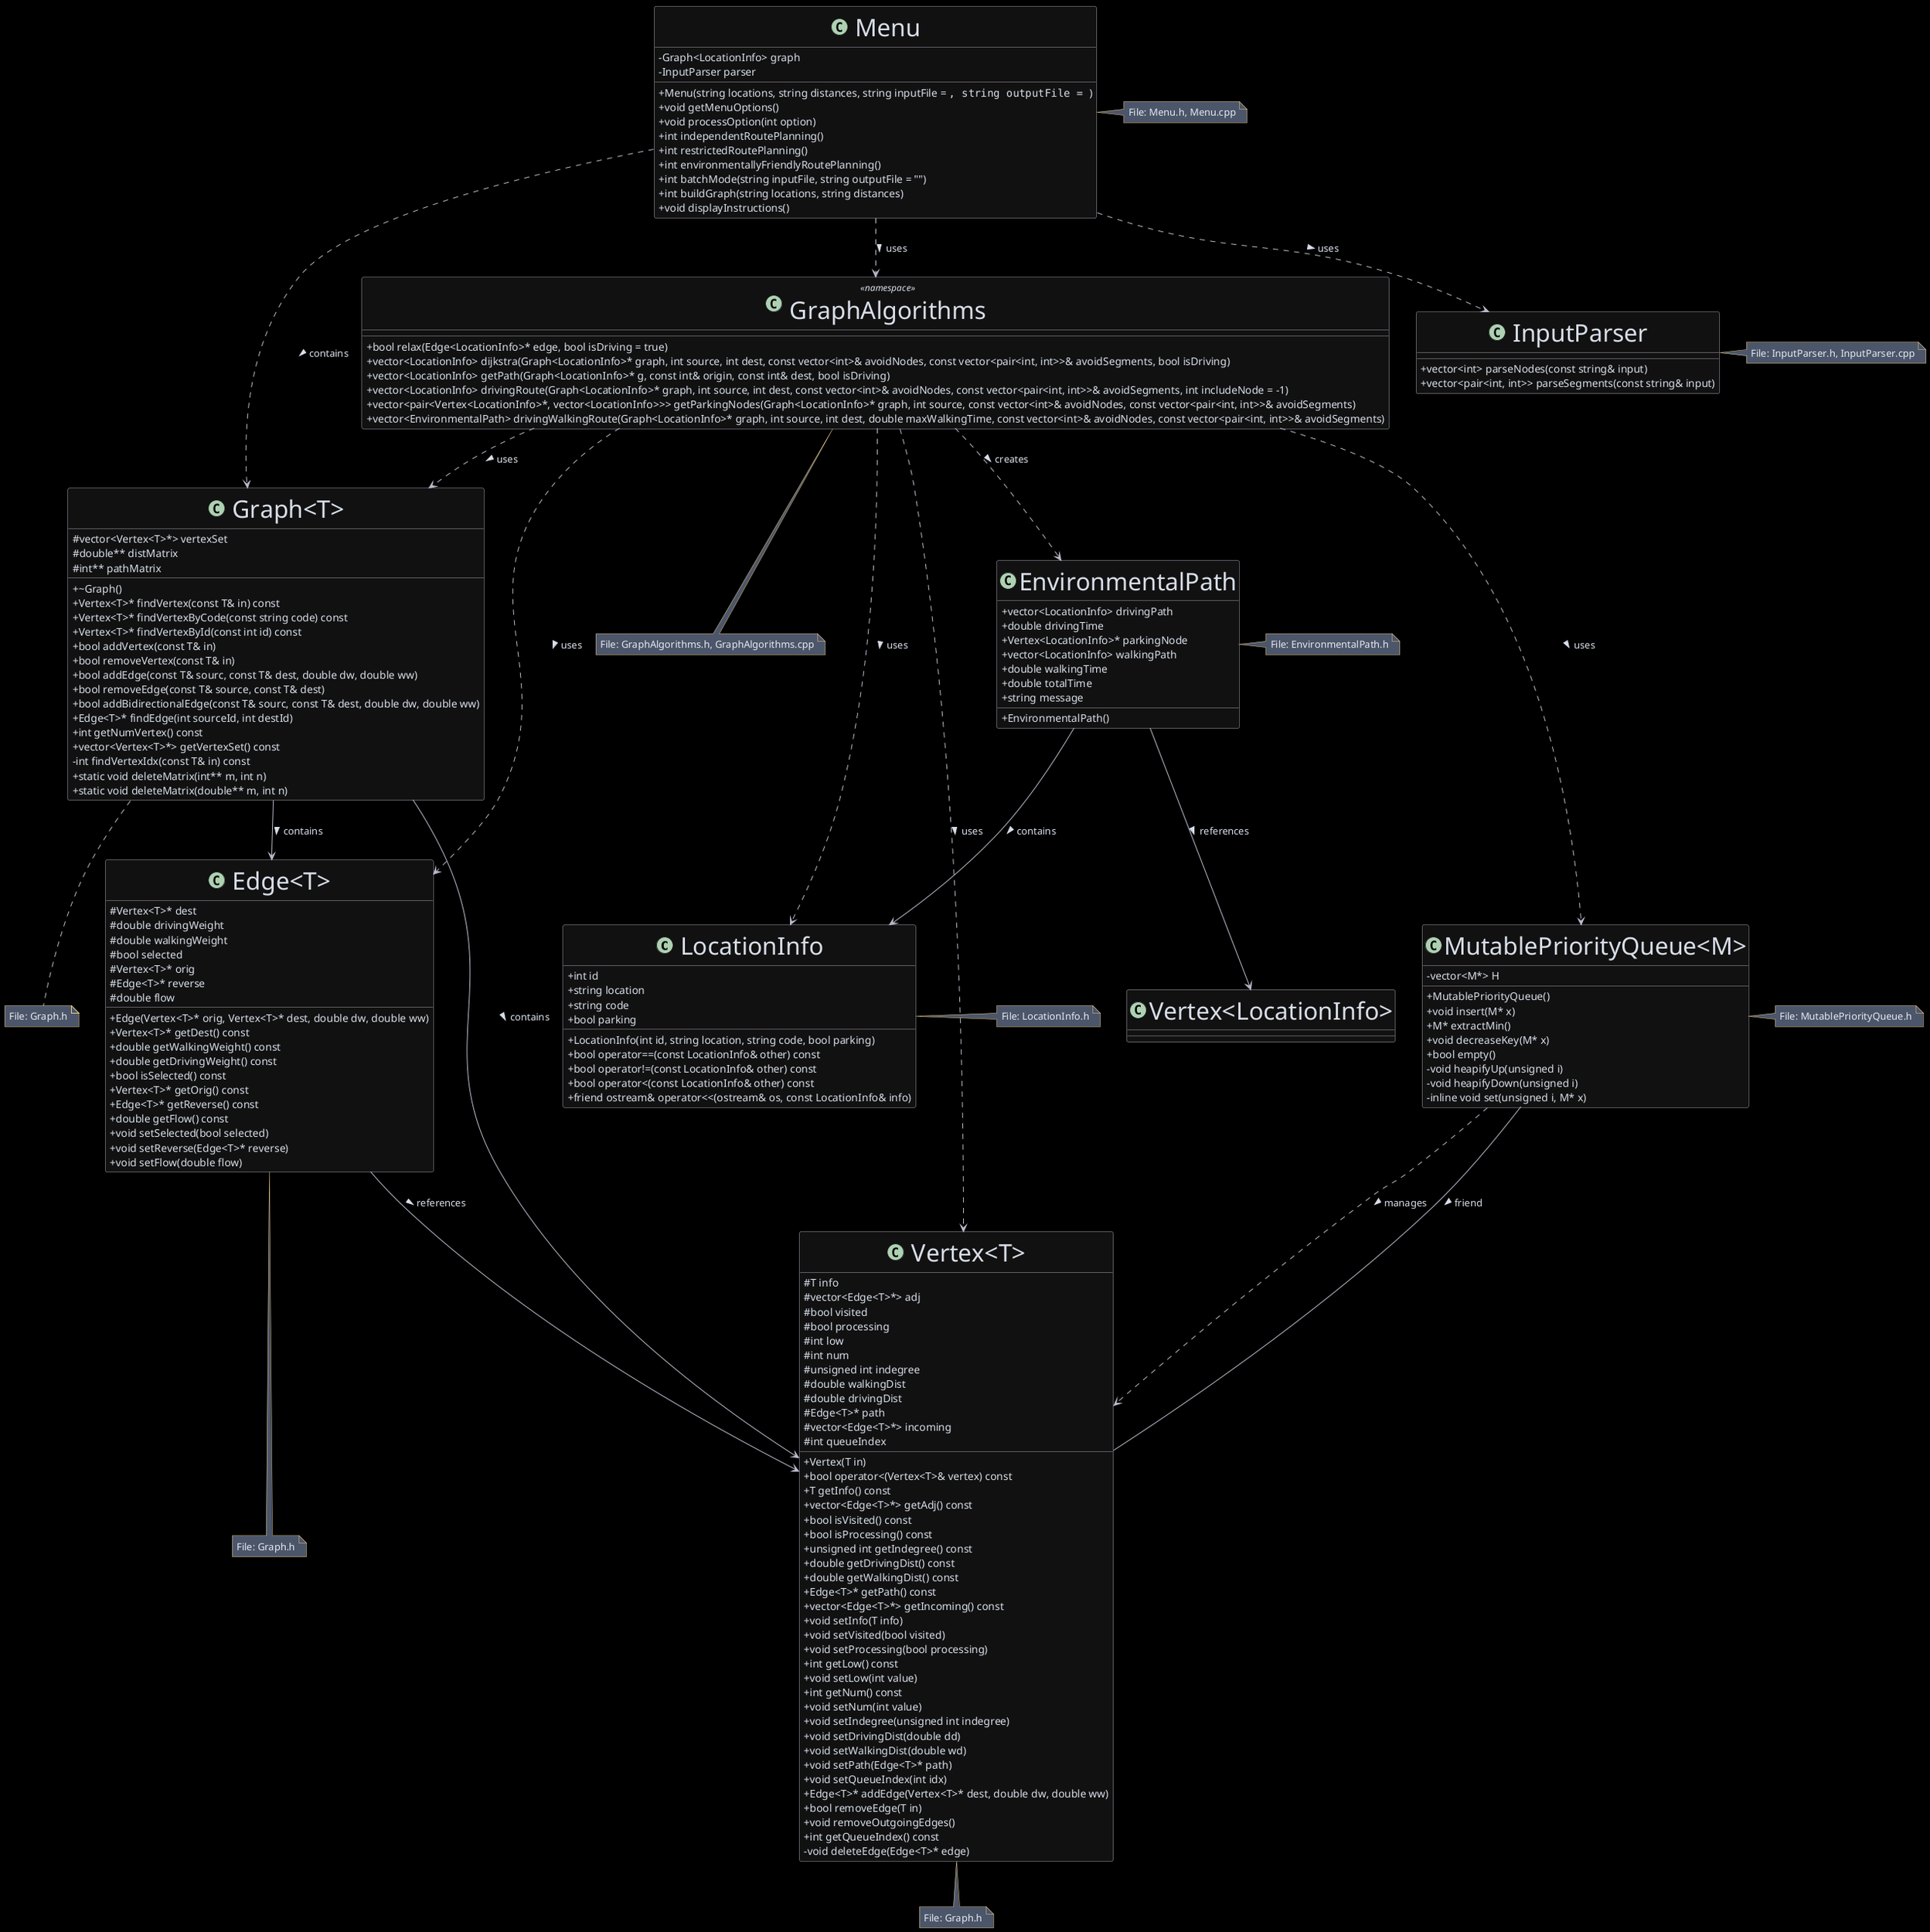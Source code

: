 @startuml "Route Planning System Class Diagram"

skinparam classAttributeIconSize 0
skinparam classFontSize 32
skinparam backgroundColor #000000
skinparam class {
  BackgroundColor #111111
  ArrowColor #aaaabb
  BorderColor #aaaabb
  FontColor #ECEFF4
  AttributeFontColor #D8DEE9
  StereotypeFontColor #D8DEE9
}
skinparam stereotypeCBackgroundColor #4C566A
skinparam packageBackgroundColor #3B4252
skinparam packageBorderColor #81A1C1
skinparam noteBorderColor #EBCB8B
skinparam noteBackgroundColor #4C566A
skinparam noteFontColor #E5E9F0
skinparam ArrowColor #bbbbcc
skinparam ArrowFontColor #D8DEE9

  class LocationInfo {
    ' Attributes
    +int id
    +string location
    +string code
    +bool parking
    
    ' Constructor and methods
    +LocationInfo(int id, string location, string code, bool parking)
    +bool operator==(const LocationInfo& other) const
    +bool operator!=(const LocationInfo& other) const
    +bool operator<(const LocationInfo& other) const
    +friend ostream& operator<<(ostream& os, const LocationInfo& info)
  }
  
  note right of LocationInfo
    File: LocationInfo.h
  end note
  
  ' EnvironmentalPath struct
  class EnvironmentalPath {
    ' Attributes
    +vector<LocationInfo> drivingPath
    +double drivingTime
    +Vertex<LocationInfo>* parkingNode
    +vector<LocationInfo> walkingPath
    +double walkingTime
    +double totalTime
    +string message
    
    ' Constructor
    +EnvironmentalPath()
  }
  
  note right of EnvironmentalPath
    File: EnvironmentalPath.h
  end note
  
  ' MutablePriorityQueue class
  class "MutablePriorityQueue<M>" {
    ' Attributes
    -vector<M*> H
    
    ' Constructor and methods
    +MutablePriorityQueue()
    +void insert(M* x)
    +M* extractMin()
    +void decreaseKey(M* x)
    +bool empty()
    -void heapifyUp(unsigned i)
    -void heapifyDown(unsigned i)
    -inline void set(unsigned i, M* x)
  }
  
  note right of "MutablePriorityQueue<M>"
    File: MutablePriorityQueue.h
  end note
  
  ' Vertex class
  class "Vertex<T>" {
    ' Attributes
    #T info
    #vector<Edge<T>*> adj
    #bool visited
    #bool processing
    #int low
    #int num
    #unsigned int indegree
    #double walkingDist
    #double drivingDist
    #Edge<T>* path
    #vector<Edge<T>*> incoming
    #int queueIndex
    
    ' Constructor and methods
    +Vertex(T in)
    +bool operator<(Vertex<T>& vertex) const
    +T getInfo() const
    +vector<Edge<T>*> getAdj() const
    +bool isVisited() const
    +bool isProcessing() const
    +unsigned int getIndegree() const
    +double getDrivingDist() const
    +double getWalkingDist() const
    +Edge<T>* getPath() const
    +vector<Edge<T>*> getIncoming() const
    +void setInfo(T info)
    +void setVisited(bool visited)
    +void setProcessing(bool processing)
    +int getLow() const
    +void setLow(int value)
    +int getNum() const
    +void setNum(int value)
    +void setIndegree(unsigned int indegree)
    +void setDrivingDist(double dd)
    +void setWalkingDist(double wd)
    +void setPath(Edge<T>* path)
    +void setQueueIndex(int idx)
    +Edge<T>* addEdge(Vertex<T>* dest, double dw, double ww)
    +bool removeEdge(T in)
    +void removeOutgoingEdges()
    +int getQueueIndex() const
    -void deleteEdge(Edge<T>* edge)
  }
  
  note bottom of "Vertex<T>"
    File: Graph.h
  end note
  
  ' Edge class
  class "Edge<T>" {
    ' Attributes
    #Vertex<T>* dest
    #double drivingWeight
    #double walkingWeight
    #bool selected
    #Vertex<T>* orig
    #Edge<T>* reverse
    #double flow
    
    ' Constructor and methods
    +Edge(Vertex<T>* orig, Vertex<T>* dest, double dw, double ww)
    +Vertex<T>* getDest() const
    +double getWalkingWeight() const
    +double getDrivingWeight() const
    +bool isSelected() const
    +Vertex<T>* getOrig() const
    +Edge<T>* getReverse() const
    +double getFlow() const
    +void setSelected(bool selected)
    +void setReverse(Edge<T>* reverse)
    +void setFlow(double flow)
  }
  
  note bottom of "Edge<T>"
    File: Graph.h
  end note
  
  ' Graph class
  class "Graph<T>" {
    ' Attributes
    #vector<Vertex<T>*> vertexSet
    #double** distMatrix
    #int** pathMatrix
    
    ' Constructor and methods
    +~Graph()
    +Vertex<T>* findVertex(const T& in) const
    +Vertex<T>* findVertexByCode(const string code) const
    +Vertex<T>* findVertexById(const int id) const
    +bool addVertex(const T& in)
    +bool removeVertex(const T& in)
    +bool addEdge(const T& sourc, const T& dest, double dw, double ww)
    +bool removeEdge(const T& source, const T& dest)
    +bool addBidirectionalEdge(const T& sourc, const T& dest, double dw, double ww)
    +Edge<T>* findEdge(int sourceId, int destId)
    +int getNumVertex() const
    +vector<Vertex<T>*> getVertexSet() const
    -int findVertexIdx(const T& in) const
    +static void deleteMatrix(int** m, int n)
    +static void deleteMatrix(double** m, int n)
  }
  
  note bottom of "Graph<T>"
    File: Graph.h
  end note


class "GraphAlgorithms" <<namespace>> {
    +bool relax(Edge<LocationInfo>* edge, bool isDriving = true)
    +vector<LocationInfo> dijkstra(Graph<LocationInfo>* graph, int source, int dest, const vector<int>& avoidNodes, const vector<pair<int, int>>& avoidSegments, bool isDriving)
    +vector<LocationInfo> getPath(Graph<LocationInfo>* g, const int& origin, const int& dest, bool isDriving)
    +vector<LocationInfo> drivingRoute(Graph<LocationInfo>* graph, int source, int dest, const vector<int>& avoidNodes, const vector<pair<int, int>>& avoidSegments, int includeNode = -1)
    +vector<pair<Vertex<LocationInfo>*, vector<LocationInfo>>> getParkingNodes(Graph<LocationInfo>* graph, int source, const vector<int>& avoidNodes, const vector<pair<int, int>>& avoidSegments)
    +vector<EnvironmentalPath> drivingWalkingRoute(Graph<LocationInfo>* graph, int source, int dest, double maxWalkingTime, const vector<int>& avoidNodes, const vector<pair<int, int>>& avoidSegments)
  }
  
  note bottom of "GraphAlgorithms"
    File: GraphAlgorithms.h, GraphAlgorithms.cpp
  end note


  class InputParser {
    +vector<int> parseNodes(const string& input)
    +vector<pair<int, int>> parseSegments(const string& input)
  }
  
  note right of InputParser
    File: InputParser.h, InputParser.cpp
  end note
  
  ' Menu class
  class Menu {
    -Graph<LocationInfo> graph
    -InputParser parser
    
    +Menu(string locations, string distances, string inputFile = "", string outputFile = "")
    +void getMenuOptions()
    +void processOption(int option)
    +int independentRoutePlanning()
    +int restrictedRoutePlanning()
    +int environmentallyFriendlyRoutePlanning()
    +int batchMode(string inputFile, string outputFile = "")
    +int buildGraph(string locations, string distances)
    +void displayInstructions()
  }
  
  note right of Menu
    File: Menu.h, Menu.cpp
  end note


' Relationships

' Data structure relationships
"Edge<T>" --> "Vertex<T>" : references >
"Graph<T>" --> "Edge<T>" : contains >
"Graph<T>" --> "Vertex<T>" : contains >
"MutablePriorityQueue<M>" ..> "Vertex<T>" : manages >
EnvironmentalPath --> "Vertex<LocationInfo>" : references >
EnvironmentalPath --> "LocationInfo" : contains >

' Dependencies
"GraphAlgorithms" ..> "Graph<T>" : uses >
"GraphAlgorithms" ..> "Edge<T>" : uses >
"GraphAlgorithms" ..> "Vertex<T>" : uses >
"GraphAlgorithms" ..> "MutablePriorityQueue<M>" : uses >
"GraphAlgorithms" ..> "EnvironmentalPath" : creates >
"GraphAlgorithms" ..> "LocationInfo" : uses >
Menu ..> "Graph<T>" : contains >
Menu ..> InputParser : uses >
Menu ..> "GraphAlgorithms" : uses >

' Friend relationships
"MutablePriorityQueue<M>" -- "Vertex<T>" : friend >

@enduml